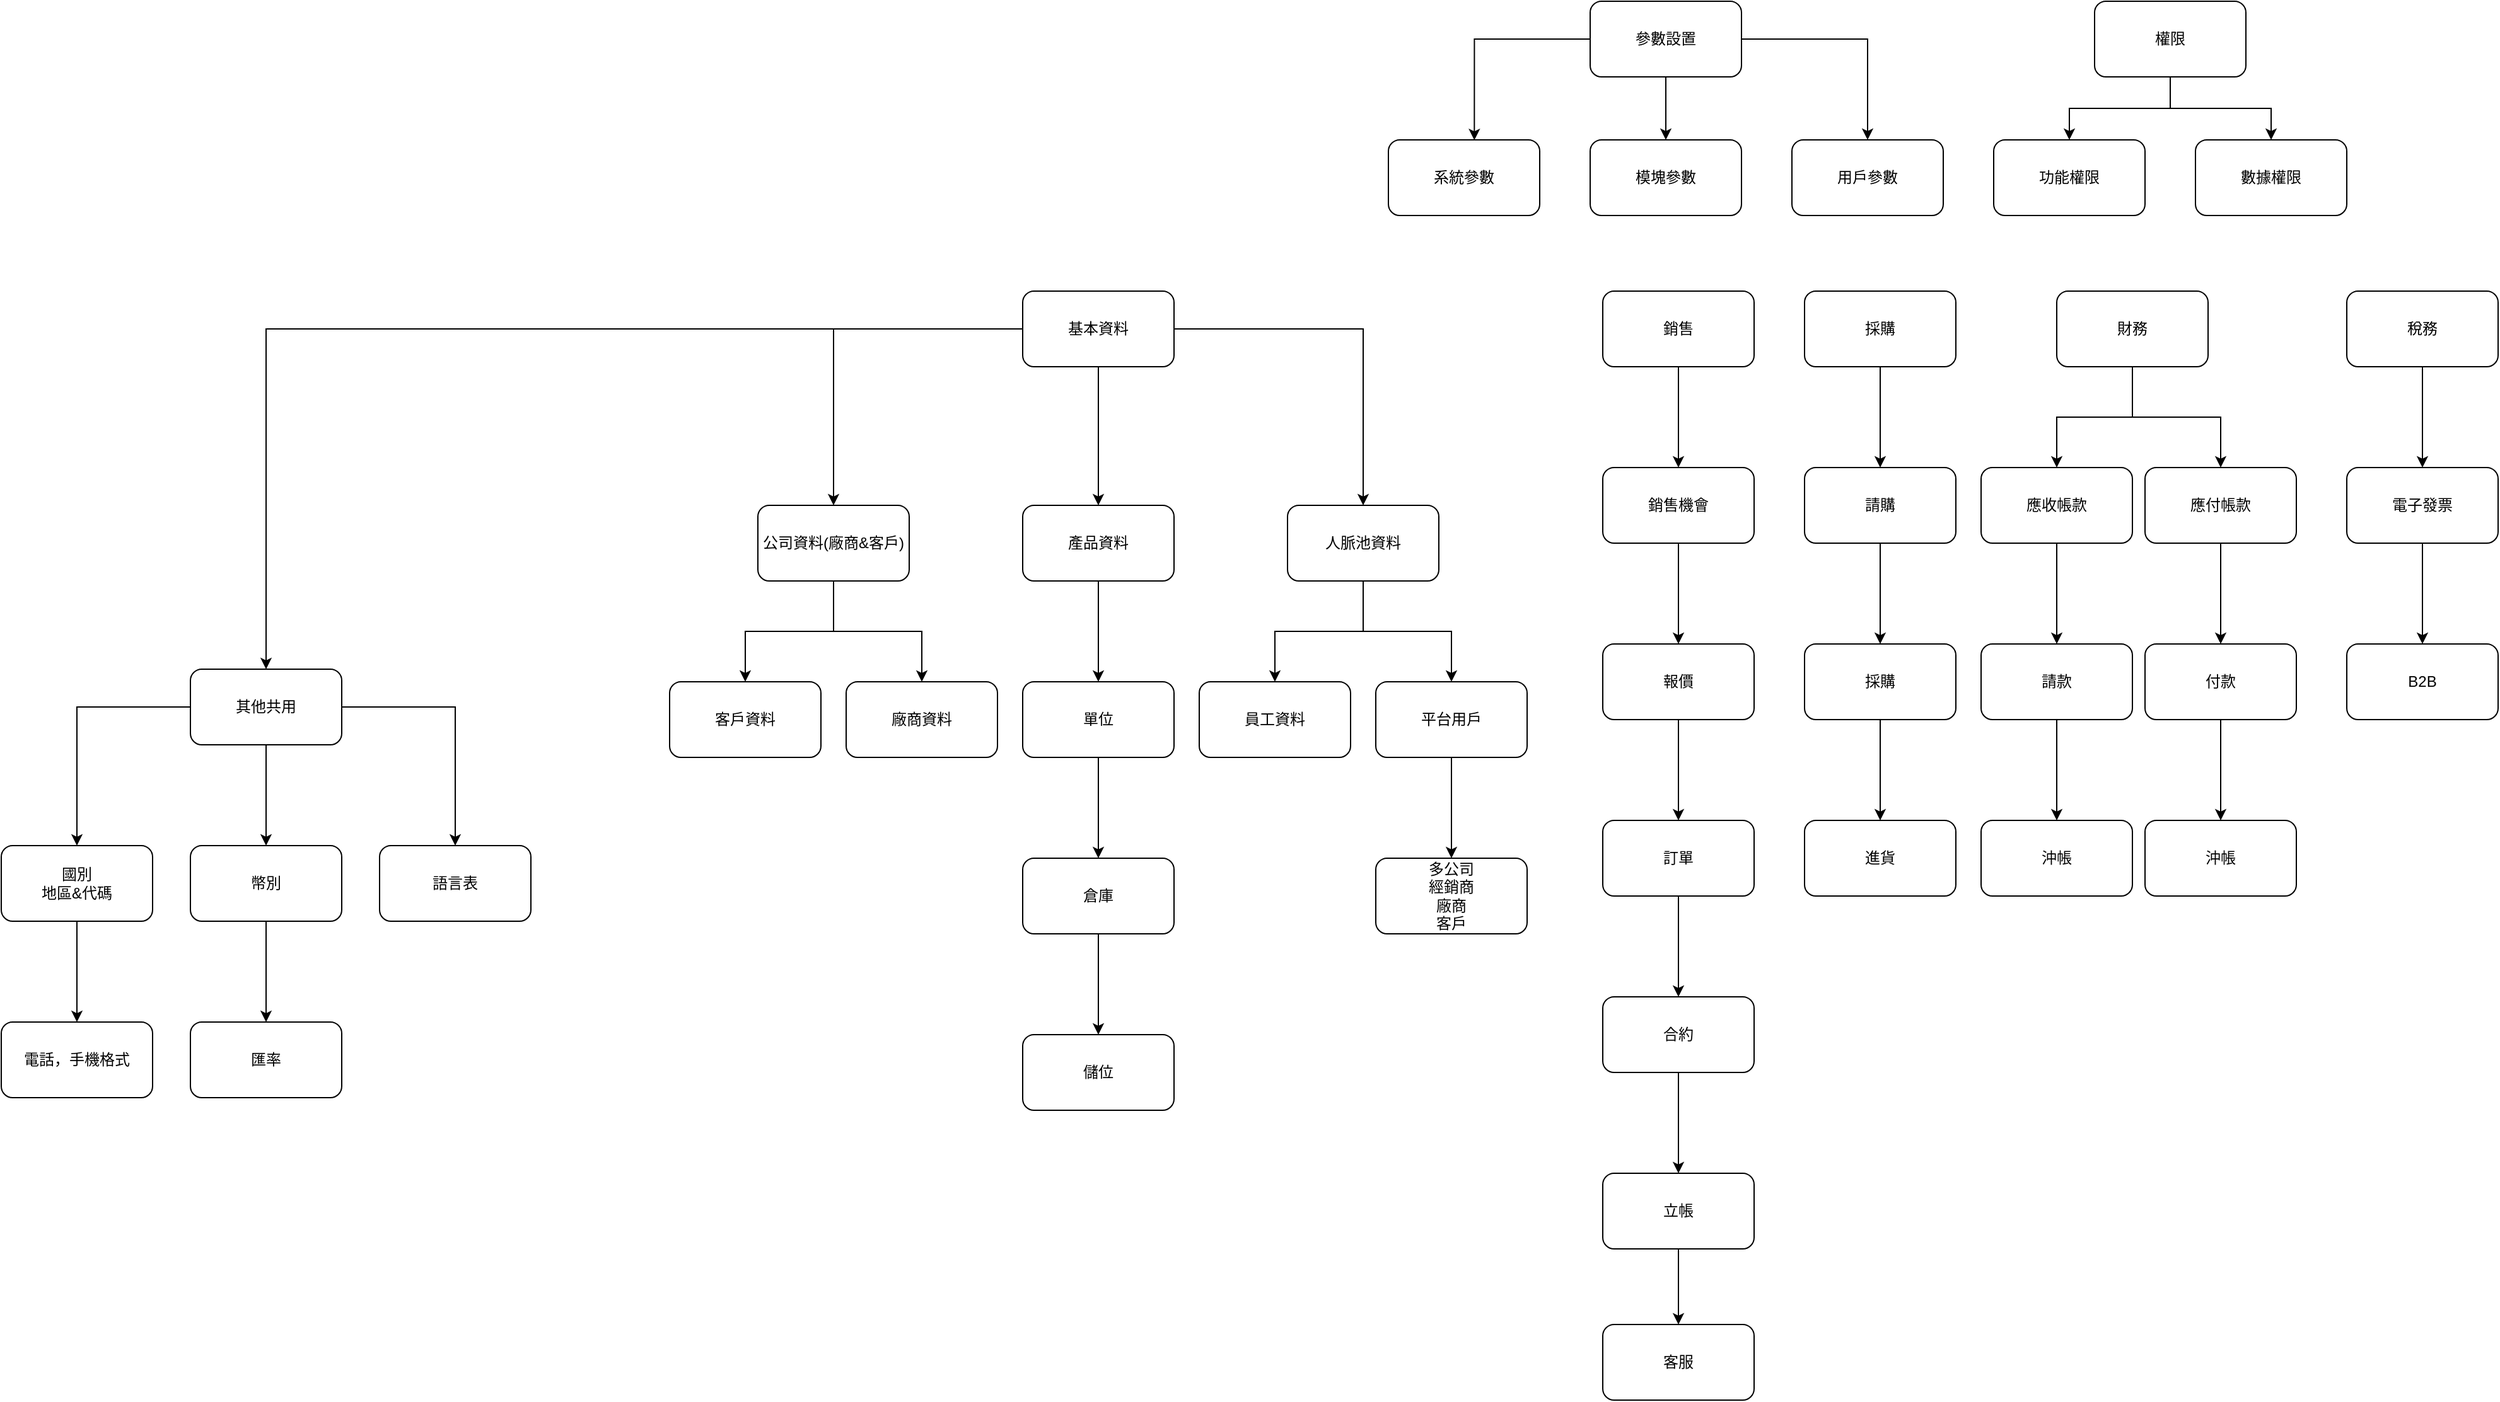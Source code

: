 <mxfile version="12.6.4" type="github">
  <diagram id="VFQIRhX2l2Cj4RpFaq4_" name="第1頁">
    <mxGraphModel dx="4162" dy="984" grid="1" gridSize="10" guides="1" tooltips="1" connect="1" arrows="1" fold="1" page="1" pageScale="1" pageWidth="1169" pageHeight="827" math="0" shadow="0">
      <root>
        <mxCell id="0"/>
        <mxCell id="1" parent="0"/>
        <mxCell id="ilsoI_vcHrYi1VQH8grE-2" value="模塊參數" style="rounded=1;whiteSpace=wrap;html=1;" vertex="1" parent="1">
          <mxGeometry x="-360" y="160" width="120" height="60" as="geometry"/>
        </mxCell>
        <mxCell id="ilsoI_vcHrYi1VQH8grE-3" value="用戶參數" style="rounded=1;whiteSpace=wrap;html=1;" vertex="1" parent="1">
          <mxGeometry x="-200" y="160" width="120" height="60" as="geometry"/>
        </mxCell>
        <mxCell id="ilsoI_vcHrYi1VQH8grE-8" value="" style="edgeStyle=orthogonalEdgeStyle;rounded=0;orthogonalLoop=1;jettySize=auto;html=1;" edge="1" parent="1" source="ilsoI_vcHrYi1VQH8grE-4" target="ilsoI_vcHrYi1VQH8grE-7">
          <mxGeometry relative="1" as="geometry"/>
        </mxCell>
        <mxCell id="ilsoI_vcHrYi1VQH8grE-24" value="" style="edgeStyle=orthogonalEdgeStyle;rounded=0;orthogonalLoop=1;jettySize=auto;html=1;" edge="1" parent="1" source="ilsoI_vcHrYi1VQH8grE-4" target="ilsoI_vcHrYi1VQH8grE-23">
          <mxGeometry relative="1" as="geometry"/>
        </mxCell>
        <mxCell id="ilsoI_vcHrYi1VQH8grE-27" style="edgeStyle=orthogonalEdgeStyle;rounded=0;orthogonalLoop=1;jettySize=auto;html=1;entryX=0.5;entryY=0;entryDx=0;entryDy=0;" edge="1" parent="1" source="ilsoI_vcHrYi1VQH8grE-4" target="ilsoI_vcHrYi1VQH8grE-26">
          <mxGeometry relative="1" as="geometry"/>
        </mxCell>
        <mxCell id="ilsoI_vcHrYi1VQH8grE-63" style="edgeStyle=orthogonalEdgeStyle;rounded=0;orthogonalLoop=1;jettySize=auto;html=1;" edge="1" parent="1" source="ilsoI_vcHrYi1VQH8grE-4" target="ilsoI_vcHrYi1VQH8grE-62">
          <mxGeometry relative="1" as="geometry"/>
        </mxCell>
        <mxCell id="ilsoI_vcHrYi1VQH8grE-4" value="基本資料" style="rounded=1;whiteSpace=wrap;html=1;" vertex="1" parent="1">
          <mxGeometry x="-810" y="280" width="120" height="60" as="geometry"/>
        </mxCell>
        <mxCell id="ilsoI_vcHrYi1VQH8grE-55" value="" style="edgeStyle=orthogonalEdgeStyle;rounded=0;orthogonalLoop=1;jettySize=auto;html=1;" edge="1" parent="1" source="ilsoI_vcHrYi1VQH8grE-23" target="ilsoI_vcHrYi1VQH8grE-54">
          <mxGeometry relative="1" as="geometry"/>
        </mxCell>
        <mxCell id="ilsoI_vcHrYi1VQH8grE-23" value="產品資料" style="rounded=1;whiteSpace=wrap;html=1;" vertex="1" parent="1">
          <mxGeometry x="-810" y="450" width="120" height="60" as="geometry"/>
        </mxCell>
        <mxCell id="ilsoI_vcHrYi1VQH8grE-57" value="" style="edgeStyle=orthogonalEdgeStyle;rounded=0;orthogonalLoop=1;jettySize=auto;html=1;" edge="1" parent="1" source="ilsoI_vcHrYi1VQH8grE-54" target="ilsoI_vcHrYi1VQH8grE-56">
          <mxGeometry relative="1" as="geometry"/>
        </mxCell>
        <mxCell id="ilsoI_vcHrYi1VQH8grE-54" value="單位" style="rounded=1;whiteSpace=wrap;html=1;" vertex="1" parent="1">
          <mxGeometry x="-810" y="590" width="120" height="60" as="geometry"/>
        </mxCell>
        <mxCell id="ilsoI_vcHrYi1VQH8grE-59" value="" style="edgeStyle=orthogonalEdgeStyle;rounded=0;orthogonalLoop=1;jettySize=auto;html=1;" edge="1" parent="1" source="ilsoI_vcHrYi1VQH8grE-56" target="ilsoI_vcHrYi1VQH8grE-58">
          <mxGeometry relative="1" as="geometry"/>
        </mxCell>
        <mxCell id="ilsoI_vcHrYi1VQH8grE-56" value="倉庫" style="rounded=1;whiteSpace=wrap;html=1;" vertex="1" parent="1">
          <mxGeometry x="-810" y="730" width="120" height="60" as="geometry"/>
        </mxCell>
        <mxCell id="ilsoI_vcHrYi1VQH8grE-58" value="儲位" style="rounded=1;whiteSpace=wrap;html=1;" vertex="1" parent="1">
          <mxGeometry x="-810" y="870" width="120" height="60" as="geometry"/>
        </mxCell>
        <mxCell id="ilsoI_vcHrYi1VQH8grE-36" value="" style="edgeStyle=orthogonalEdgeStyle;rounded=0;orthogonalLoop=1;jettySize=auto;html=1;" edge="1" parent="1" source="ilsoI_vcHrYi1VQH8grE-7" target="ilsoI_vcHrYi1VQH8grE-35">
          <mxGeometry relative="1" as="geometry"/>
        </mxCell>
        <mxCell id="ilsoI_vcHrYi1VQH8grE-38" style="edgeStyle=orthogonalEdgeStyle;rounded=0;orthogonalLoop=1;jettySize=auto;html=1;" edge="1" parent="1" source="ilsoI_vcHrYi1VQH8grE-7" target="ilsoI_vcHrYi1VQH8grE-37">
          <mxGeometry relative="1" as="geometry"/>
        </mxCell>
        <mxCell id="ilsoI_vcHrYi1VQH8grE-7" value="公司資料(廠商&amp;amp;客戶)" style="rounded=1;whiteSpace=wrap;html=1;" vertex="1" parent="1">
          <mxGeometry x="-1020" y="450" width="120" height="60" as="geometry"/>
        </mxCell>
        <mxCell id="ilsoI_vcHrYi1VQH8grE-35" value="客戶資料" style="rounded=1;whiteSpace=wrap;html=1;" vertex="1" parent="1">
          <mxGeometry x="-1090" y="590" width="120" height="60" as="geometry"/>
        </mxCell>
        <mxCell id="ilsoI_vcHrYi1VQH8grE-10" value="" style="edgeStyle=orthogonalEdgeStyle;rounded=0;orthogonalLoop=1;jettySize=auto;html=1;" edge="1" parent="1" source="ilsoI_vcHrYi1VQH8grE-5" target="ilsoI_vcHrYi1VQH8grE-9">
          <mxGeometry relative="1" as="geometry"/>
        </mxCell>
        <mxCell id="ilsoI_vcHrYi1VQH8grE-5" value="銷售" style="rounded=1;whiteSpace=wrap;html=1;" vertex="1" parent="1">
          <mxGeometry x="-350" y="280" width="120" height="60" as="geometry"/>
        </mxCell>
        <mxCell id="ilsoI_vcHrYi1VQH8grE-12" value="" style="edgeStyle=orthogonalEdgeStyle;rounded=0;orthogonalLoop=1;jettySize=auto;html=1;" edge="1" parent="1" source="ilsoI_vcHrYi1VQH8grE-9" target="ilsoI_vcHrYi1VQH8grE-11">
          <mxGeometry relative="1" as="geometry"/>
        </mxCell>
        <mxCell id="ilsoI_vcHrYi1VQH8grE-9" value="銷售機會" style="rounded=1;whiteSpace=wrap;html=1;" vertex="1" parent="1">
          <mxGeometry x="-350" y="420" width="120" height="60" as="geometry"/>
        </mxCell>
        <mxCell id="ilsoI_vcHrYi1VQH8grE-16" value="" style="edgeStyle=orthogonalEdgeStyle;rounded=0;orthogonalLoop=1;jettySize=auto;html=1;" edge="1" parent="1" source="ilsoI_vcHrYi1VQH8grE-11" target="ilsoI_vcHrYi1VQH8grE-15">
          <mxGeometry relative="1" as="geometry"/>
        </mxCell>
        <mxCell id="ilsoI_vcHrYi1VQH8grE-11" value="報價" style="rounded=1;whiteSpace=wrap;html=1;" vertex="1" parent="1">
          <mxGeometry x="-350" y="560" width="120" height="60" as="geometry"/>
        </mxCell>
        <mxCell id="ilsoI_vcHrYi1VQH8grE-18" value="" style="edgeStyle=orthogonalEdgeStyle;rounded=0;orthogonalLoop=1;jettySize=auto;html=1;" edge="1" parent="1" source="ilsoI_vcHrYi1VQH8grE-15" target="ilsoI_vcHrYi1VQH8grE-17">
          <mxGeometry relative="1" as="geometry"/>
        </mxCell>
        <mxCell id="ilsoI_vcHrYi1VQH8grE-15" value="訂單" style="rounded=1;whiteSpace=wrap;html=1;" vertex="1" parent="1">
          <mxGeometry x="-350" y="700" width="120" height="60" as="geometry"/>
        </mxCell>
        <mxCell id="ilsoI_vcHrYi1VQH8grE-20" value="" style="edgeStyle=orthogonalEdgeStyle;rounded=0;orthogonalLoop=1;jettySize=auto;html=1;" edge="1" parent="1" source="ilsoI_vcHrYi1VQH8grE-17" target="ilsoI_vcHrYi1VQH8grE-19">
          <mxGeometry relative="1" as="geometry"/>
        </mxCell>
        <mxCell id="ilsoI_vcHrYi1VQH8grE-17" value="合約" style="rounded=1;whiteSpace=wrap;html=1;" vertex="1" parent="1">
          <mxGeometry x="-350" y="840" width="120" height="60" as="geometry"/>
        </mxCell>
        <mxCell id="ilsoI_vcHrYi1VQH8grE-22" value="" style="edgeStyle=orthogonalEdgeStyle;rounded=0;orthogonalLoop=1;jettySize=auto;html=1;" edge="1" parent="1" source="ilsoI_vcHrYi1VQH8grE-19" target="ilsoI_vcHrYi1VQH8grE-21">
          <mxGeometry relative="1" as="geometry"/>
        </mxCell>
        <mxCell id="ilsoI_vcHrYi1VQH8grE-19" value="立帳" style="rounded=1;whiteSpace=wrap;html=1;" vertex="1" parent="1">
          <mxGeometry x="-350" y="980" width="120" height="60" as="geometry"/>
        </mxCell>
        <mxCell id="ilsoI_vcHrYi1VQH8grE-21" value="客服" style="rounded=1;whiteSpace=wrap;html=1;" vertex="1" parent="1">
          <mxGeometry x="-350" y="1100" width="120" height="60" as="geometry"/>
        </mxCell>
        <mxCell id="ilsoI_vcHrYi1VQH8grE-73" value="" style="edgeStyle=orthogonalEdgeStyle;rounded=0;orthogonalLoop=1;jettySize=auto;html=1;" edge="1" parent="1" source="ilsoI_vcHrYi1VQH8grE-6" target="ilsoI_vcHrYi1VQH8grE-72">
          <mxGeometry relative="1" as="geometry"/>
        </mxCell>
        <mxCell id="ilsoI_vcHrYi1VQH8grE-75" style="edgeStyle=orthogonalEdgeStyle;rounded=0;orthogonalLoop=1;jettySize=auto;html=1;entryX=0.5;entryY=0;entryDx=0;entryDy=0;" edge="1" parent="1" source="ilsoI_vcHrYi1VQH8grE-6" target="ilsoI_vcHrYi1VQH8grE-74">
          <mxGeometry relative="1" as="geometry"/>
        </mxCell>
        <mxCell id="ilsoI_vcHrYi1VQH8grE-6" value="財務" style="rounded=1;whiteSpace=wrap;html=1;" vertex="1" parent="1">
          <mxGeometry x="10" y="280" width="120" height="60" as="geometry"/>
        </mxCell>
        <mxCell id="ilsoI_vcHrYi1VQH8grE-77" value="" style="edgeStyle=orthogonalEdgeStyle;rounded=0;orthogonalLoop=1;jettySize=auto;html=1;" edge="1" parent="1" source="ilsoI_vcHrYi1VQH8grE-72" target="ilsoI_vcHrYi1VQH8grE-76">
          <mxGeometry relative="1" as="geometry"/>
        </mxCell>
        <mxCell id="ilsoI_vcHrYi1VQH8grE-72" value="應收帳款" style="rounded=1;whiteSpace=wrap;html=1;" vertex="1" parent="1">
          <mxGeometry x="-50" y="420" width="120" height="60" as="geometry"/>
        </mxCell>
        <mxCell id="ilsoI_vcHrYi1VQH8grE-79" value="" style="edgeStyle=orthogonalEdgeStyle;rounded=0;orthogonalLoop=1;jettySize=auto;html=1;" edge="1" parent="1" source="ilsoI_vcHrYi1VQH8grE-76" target="ilsoI_vcHrYi1VQH8grE-78">
          <mxGeometry relative="1" as="geometry"/>
        </mxCell>
        <mxCell id="ilsoI_vcHrYi1VQH8grE-76" value="請款" style="rounded=1;whiteSpace=wrap;html=1;" vertex="1" parent="1">
          <mxGeometry x="-50" y="560" width="120" height="60" as="geometry"/>
        </mxCell>
        <mxCell id="ilsoI_vcHrYi1VQH8grE-78" value="沖帳" style="rounded=1;whiteSpace=wrap;html=1;" vertex="1" parent="1">
          <mxGeometry x="-50" y="700" width="120" height="60" as="geometry"/>
        </mxCell>
        <mxCell id="ilsoI_vcHrYi1VQH8grE-29" value="" style="edgeStyle=orthogonalEdgeStyle;rounded=0;orthogonalLoop=1;jettySize=auto;html=1;" edge="1" parent="1" source="ilsoI_vcHrYi1VQH8grE-26" target="ilsoI_vcHrYi1VQH8grE-28">
          <mxGeometry relative="1" as="geometry"/>
        </mxCell>
        <mxCell id="ilsoI_vcHrYi1VQH8grE-34" style="edgeStyle=orthogonalEdgeStyle;rounded=0;orthogonalLoop=1;jettySize=auto;html=1;entryX=0.5;entryY=0;entryDx=0;entryDy=0;" edge="1" parent="1" source="ilsoI_vcHrYi1VQH8grE-26" target="ilsoI_vcHrYi1VQH8grE-33">
          <mxGeometry relative="1" as="geometry"/>
        </mxCell>
        <mxCell id="ilsoI_vcHrYi1VQH8grE-26" value="人脈池資料" style="rounded=1;whiteSpace=wrap;html=1;" vertex="1" parent="1">
          <mxGeometry x="-600" y="450" width="120" height="60" as="geometry"/>
        </mxCell>
        <mxCell id="ilsoI_vcHrYi1VQH8grE-28" value="員工資料" style="rounded=1;whiteSpace=wrap;html=1;" vertex="1" parent="1">
          <mxGeometry x="-670" y="590" width="120" height="60" as="geometry"/>
        </mxCell>
        <mxCell id="ilsoI_vcHrYi1VQH8grE-96" value="" style="edgeStyle=orthogonalEdgeStyle;rounded=0;orthogonalLoop=1;jettySize=auto;html=1;" edge="1" parent="1" source="ilsoI_vcHrYi1VQH8grE-33" target="ilsoI_vcHrYi1VQH8grE-95">
          <mxGeometry relative="1" as="geometry"/>
        </mxCell>
        <mxCell id="ilsoI_vcHrYi1VQH8grE-33" value="平台用戶" style="rounded=1;whiteSpace=wrap;html=1;" vertex="1" parent="1">
          <mxGeometry x="-530" y="590" width="120" height="60" as="geometry"/>
        </mxCell>
        <mxCell id="ilsoI_vcHrYi1VQH8grE-95" value="多公司&lt;br&gt;經銷商&lt;br&gt;廠商&lt;br&gt;客戶" style="rounded=1;whiteSpace=wrap;html=1;" vertex="1" parent="1">
          <mxGeometry x="-530" y="730" width="120" height="60" as="geometry"/>
        </mxCell>
        <mxCell id="ilsoI_vcHrYi1VQH8grE-37" value="廠商資料" style="rounded=1;whiteSpace=wrap;html=1;" vertex="1" parent="1">
          <mxGeometry x="-950" y="590" width="120" height="60" as="geometry"/>
        </mxCell>
        <mxCell id="ilsoI_vcHrYi1VQH8grE-41" value="" style="edgeStyle=orthogonalEdgeStyle;rounded=0;orthogonalLoop=1;jettySize=auto;html=1;" edge="1" parent="1" source="ilsoI_vcHrYi1VQH8grE-39" target="ilsoI_vcHrYi1VQH8grE-40">
          <mxGeometry relative="1" as="geometry"/>
        </mxCell>
        <mxCell id="ilsoI_vcHrYi1VQH8grE-39" value="稅務" style="rounded=1;whiteSpace=wrap;html=1;" vertex="1" parent="1">
          <mxGeometry x="240" y="280" width="120" height="60" as="geometry"/>
        </mxCell>
        <mxCell id="ilsoI_vcHrYi1VQH8grE-85" value="" style="edgeStyle=orthogonalEdgeStyle;rounded=0;orthogonalLoop=1;jettySize=auto;html=1;" edge="1" parent="1" source="ilsoI_vcHrYi1VQH8grE-40" target="ilsoI_vcHrYi1VQH8grE-84">
          <mxGeometry relative="1" as="geometry"/>
        </mxCell>
        <mxCell id="ilsoI_vcHrYi1VQH8grE-40" value="電子發票" style="rounded=1;whiteSpace=wrap;html=1;" vertex="1" parent="1">
          <mxGeometry x="240" y="420" width="120" height="60" as="geometry"/>
        </mxCell>
        <mxCell id="ilsoI_vcHrYi1VQH8grE-84" value="B2B" style="rounded=1;whiteSpace=wrap;html=1;" vertex="1" parent="1">
          <mxGeometry x="240" y="560" width="120" height="60" as="geometry"/>
        </mxCell>
        <mxCell id="ilsoI_vcHrYi1VQH8grE-44" style="edgeStyle=orthogonalEdgeStyle;rounded=0;orthogonalLoop=1;jettySize=auto;html=1;" edge="1" parent="1" source="ilsoI_vcHrYi1VQH8grE-42" target="ilsoI_vcHrYi1VQH8grE-43">
          <mxGeometry relative="1" as="geometry"/>
        </mxCell>
        <mxCell id="ilsoI_vcHrYi1VQH8grE-48" style="edgeStyle=orthogonalEdgeStyle;rounded=0;orthogonalLoop=1;jettySize=auto;html=1;exitX=0.5;exitY=1;exitDx=0;exitDy=0;entryX=0.5;entryY=0;entryDx=0;entryDy=0;" edge="1" parent="1" source="ilsoI_vcHrYi1VQH8grE-42" target="ilsoI_vcHrYi1VQH8grE-47">
          <mxGeometry relative="1" as="geometry"/>
        </mxCell>
        <mxCell id="ilsoI_vcHrYi1VQH8grE-42" value="權限" style="rounded=1;whiteSpace=wrap;html=1;" vertex="1" parent="1">
          <mxGeometry x="40" y="50" width="120" height="60" as="geometry"/>
        </mxCell>
        <mxCell id="ilsoI_vcHrYi1VQH8grE-43" value="數據權限" style="rounded=1;whiteSpace=wrap;html=1;" vertex="1" parent="1">
          <mxGeometry x="120" y="160" width="120" height="60" as="geometry"/>
        </mxCell>
        <mxCell id="ilsoI_vcHrYi1VQH8grE-47" value="功能權限" style="rounded=1;whiteSpace=wrap;html=1;" vertex="1" parent="1">
          <mxGeometry x="-40" y="160" width="120" height="60" as="geometry"/>
        </mxCell>
        <mxCell id="ilsoI_vcHrYi1VQH8grE-49" value="系統參數" style="rounded=1;whiteSpace=wrap;html=1;" vertex="1" parent="1">
          <mxGeometry x="-520" y="160" width="120" height="60" as="geometry"/>
        </mxCell>
        <mxCell id="ilsoI_vcHrYi1VQH8grE-51" style="edgeStyle=orthogonalEdgeStyle;rounded=0;orthogonalLoop=1;jettySize=auto;html=1;entryX=0.568;entryY=0.004;entryDx=0;entryDy=0;entryPerimeter=0;" edge="1" parent="1" source="ilsoI_vcHrYi1VQH8grE-50" target="ilsoI_vcHrYi1VQH8grE-49">
          <mxGeometry relative="1" as="geometry"/>
        </mxCell>
        <mxCell id="ilsoI_vcHrYi1VQH8grE-52" style="edgeStyle=orthogonalEdgeStyle;rounded=0;orthogonalLoop=1;jettySize=auto;html=1;entryX=0.5;entryY=0;entryDx=0;entryDy=0;" edge="1" parent="1" source="ilsoI_vcHrYi1VQH8grE-50" target="ilsoI_vcHrYi1VQH8grE-2">
          <mxGeometry relative="1" as="geometry"/>
        </mxCell>
        <mxCell id="ilsoI_vcHrYi1VQH8grE-53" style="edgeStyle=orthogonalEdgeStyle;rounded=0;orthogonalLoop=1;jettySize=auto;html=1;" edge="1" parent="1" source="ilsoI_vcHrYi1VQH8grE-50" target="ilsoI_vcHrYi1VQH8grE-3">
          <mxGeometry relative="1" as="geometry"/>
        </mxCell>
        <mxCell id="ilsoI_vcHrYi1VQH8grE-50" value="參數設置" style="rounded=1;whiteSpace=wrap;html=1;" vertex="1" parent="1">
          <mxGeometry x="-360" y="50" width="120" height="60" as="geometry"/>
        </mxCell>
        <mxCell id="ilsoI_vcHrYi1VQH8grE-65" value="" style="edgeStyle=orthogonalEdgeStyle;rounded=0;orthogonalLoop=1;jettySize=auto;html=1;" edge="1" parent="1" source="ilsoI_vcHrYi1VQH8grE-62" target="ilsoI_vcHrYi1VQH8grE-64">
          <mxGeometry relative="1" as="geometry"/>
        </mxCell>
        <mxCell id="ilsoI_vcHrYi1VQH8grE-69" style="edgeStyle=orthogonalEdgeStyle;rounded=0;orthogonalLoop=1;jettySize=auto;html=1;" edge="1" parent="1" source="ilsoI_vcHrYi1VQH8grE-62" target="ilsoI_vcHrYi1VQH8grE-68">
          <mxGeometry relative="1" as="geometry"/>
        </mxCell>
        <mxCell id="ilsoI_vcHrYi1VQH8grE-71" style="edgeStyle=orthogonalEdgeStyle;rounded=0;orthogonalLoop=1;jettySize=auto;html=1;" edge="1" parent="1" source="ilsoI_vcHrYi1VQH8grE-62" target="ilsoI_vcHrYi1VQH8grE-70">
          <mxGeometry relative="1" as="geometry"/>
        </mxCell>
        <mxCell id="ilsoI_vcHrYi1VQH8grE-62" value="其他共用" style="rounded=1;whiteSpace=wrap;html=1;" vertex="1" parent="1">
          <mxGeometry x="-1470" y="580" width="120" height="60" as="geometry"/>
        </mxCell>
        <mxCell id="ilsoI_vcHrYi1VQH8grE-67" value="" style="edgeStyle=orthogonalEdgeStyle;rounded=0;orthogonalLoop=1;jettySize=auto;html=1;" edge="1" parent="1" source="ilsoI_vcHrYi1VQH8grE-64" target="ilsoI_vcHrYi1VQH8grE-66">
          <mxGeometry relative="1" as="geometry"/>
        </mxCell>
        <mxCell id="ilsoI_vcHrYi1VQH8grE-64" value="幣別" style="rounded=1;whiteSpace=wrap;html=1;" vertex="1" parent="1">
          <mxGeometry x="-1470" y="720" width="120" height="60" as="geometry"/>
        </mxCell>
        <mxCell id="ilsoI_vcHrYi1VQH8grE-66" value="匯率" style="rounded=1;whiteSpace=wrap;html=1;" vertex="1" parent="1">
          <mxGeometry x="-1470" y="860" width="120" height="60" as="geometry"/>
        </mxCell>
        <mxCell id="ilsoI_vcHrYi1VQH8grE-68" value="語言表" style="rounded=1;whiteSpace=wrap;html=1;" vertex="1" parent="1">
          <mxGeometry x="-1320" y="720" width="120" height="60" as="geometry"/>
        </mxCell>
        <mxCell id="ilsoI_vcHrYi1VQH8grE-90" value="" style="edgeStyle=orthogonalEdgeStyle;rounded=0;orthogonalLoop=1;jettySize=auto;html=1;" edge="1" parent="1" source="ilsoI_vcHrYi1VQH8grE-70" target="ilsoI_vcHrYi1VQH8grE-89">
          <mxGeometry relative="1" as="geometry"/>
        </mxCell>
        <mxCell id="ilsoI_vcHrYi1VQH8grE-70" value="國別&lt;br&gt;地區&amp;amp;代碼" style="rounded=1;whiteSpace=wrap;html=1;" vertex="1" parent="1">
          <mxGeometry x="-1620" y="720" width="120" height="60" as="geometry"/>
        </mxCell>
        <mxCell id="ilsoI_vcHrYi1VQH8grE-89" value="電話，手機格式" style="rounded=1;whiteSpace=wrap;html=1;" vertex="1" parent="1">
          <mxGeometry x="-1620" y="860" width="120" height="60" as="geometry"/>
        </mxCell>
        <mxCell id="ilsoI_vcHrYi1VQH8grE-81" value="" style="edgeStyle=orthogonalEdgeStyle;rounded=0;orthogonalLoop=1;jettySize=auto;html=1;" edge="1" parent="1" source="ilsoI_vcHrYi1VQH8grE-74" target="ilsoI_vcHrYi1VQH8grE-80">
          <mxGeometry relative="1" as="geometry"/>
        </mxCell>
        <mxCell id="ilsoI_vcHrYi1VQH8grE-74" value="應付帳款" style="rounded=1;whiteSpace=wrap;html=1;" vertex="1" parent="1">
          <mxGeometry x="80" y="420" width="120" height="60" as="geometry"/>
        </mxCell>
        <mxCell id="ilsoI_vcHrYi1VQH8grE-83" value="" style="edgeStyle=orthogonalEdgeStyle;rounded=0;orthogonalLoop=1;jettySize=auto;html=1;" edge="1" parent="1" source="ilsoI_vcHrYi1VQH8grE-80" target="ilsoI_vcHrYi1VQH8grE-82">
          <mxGeometry relative="1" as="geometry"/>
        </mxCell>
        <mxCell id="ilsoI_vcHrYi1VQH8grE-80" value="付款" style="rounded=1;whiteSpace=wrap;html=1;" vertex="1" parent="1">
          <mxGeometry x="80" y="560" width="120" height="60" as="geometry"/>
        </mxCell>
        <mxCell id="ilsoI_vcHrYi1VQH8grE-82" value="沖帳" style="rounded=1;whiteSpace=wrap;html=1;" vertex="1" parent="1">
          <mxGeometry x="80" y="700" width="120" height="60" as="geometry"/>
        </mxCell>
        <mxCell id="ilsoI_vcHrYi1VQH8grE-88" value="" style="edgeStyle=orthogonalEdgeStyle;rounded=0;orthogonalLoop=1;jettySize=auto;html=1;" edge="1" parent="1" source="ilsoI_vcHrYi1VQH8grE-86" target="ilsoI_vcHrYi1VQH8grE-87">
          <mxGeometry relative="1" as="geometry"/>
        </mxCell>
        <mxCell id="ilsoI_vcHrYi1VQH8grE-86" value="採購" style="rounded=1;whiteSpace=wrap;html=1;" vertex="1" parent="1">
          <mxGeometry x="-190" y="280" width="120" height="60" as="geometry"/>
        </mxCell>
        <mxCell id="ilsoI_vcHrYi1VQH8grE-92" value="" style="edgeStyle=orthogonalEdgeStyle;rounded=0;orthogonalLoop=1;jettySize=auto;html=1;" edge="1" parent="1" source="ilsoI_vcHrYi1VQH8grE-87" target="ilsoI_vcHrYi1VQH8grE-91">
          <mxGeometry relative="1" as="geometry"/>
        </mxCell>
        <mxCell id="ilsoI_vcHrYi1VQH8grE-87" value="請購" style="rounded=1;whiteSpace=wrap;html=1;" vertex="1" parent="1">
          <mxGeometry x="-190" y="420" width="120" height="60" as="geometry"/>
        </mxCell>
        <mxCell id="ilsoI_vcHrYi1VQH8grE-94" value="" style="edgeStyle=orthogonalEdgeStyle;rounded=0;orthogonalLoop=1;jettySize=auto;html=1;" edge="1" parent="1" source="ilsoI_vcHrYi1VQH8grE-91" target="ilsoI_vcHrYi1VQH8grE-93">
          <mxGeometry relative="1" as="geometry"/>
        </mxCell>
        <mxCell id="ilsoI_vcHrYi1VQH8grE-91" value="採購" style="rounded=1;whiteSpace=wrap;html=1;" vertex="1" parent="1">
          <mxGeometry x="-190" y="560" width="120" height="60" as="geometry"/>
        </mxCell>
        <mxCell id="ilsoI_vcHrYi1VQH8grE-93" value="進貨" style="rounded=1;whiteSpace=wrap;html=1;" vertex="1" parent="1">
          <mxGeometry x="-190" y="700" width="120" height="60" as="geometry"/>
        </mxCell>
      </root>
    </mxGraphModel>
  </diagram>
</mxfile>
